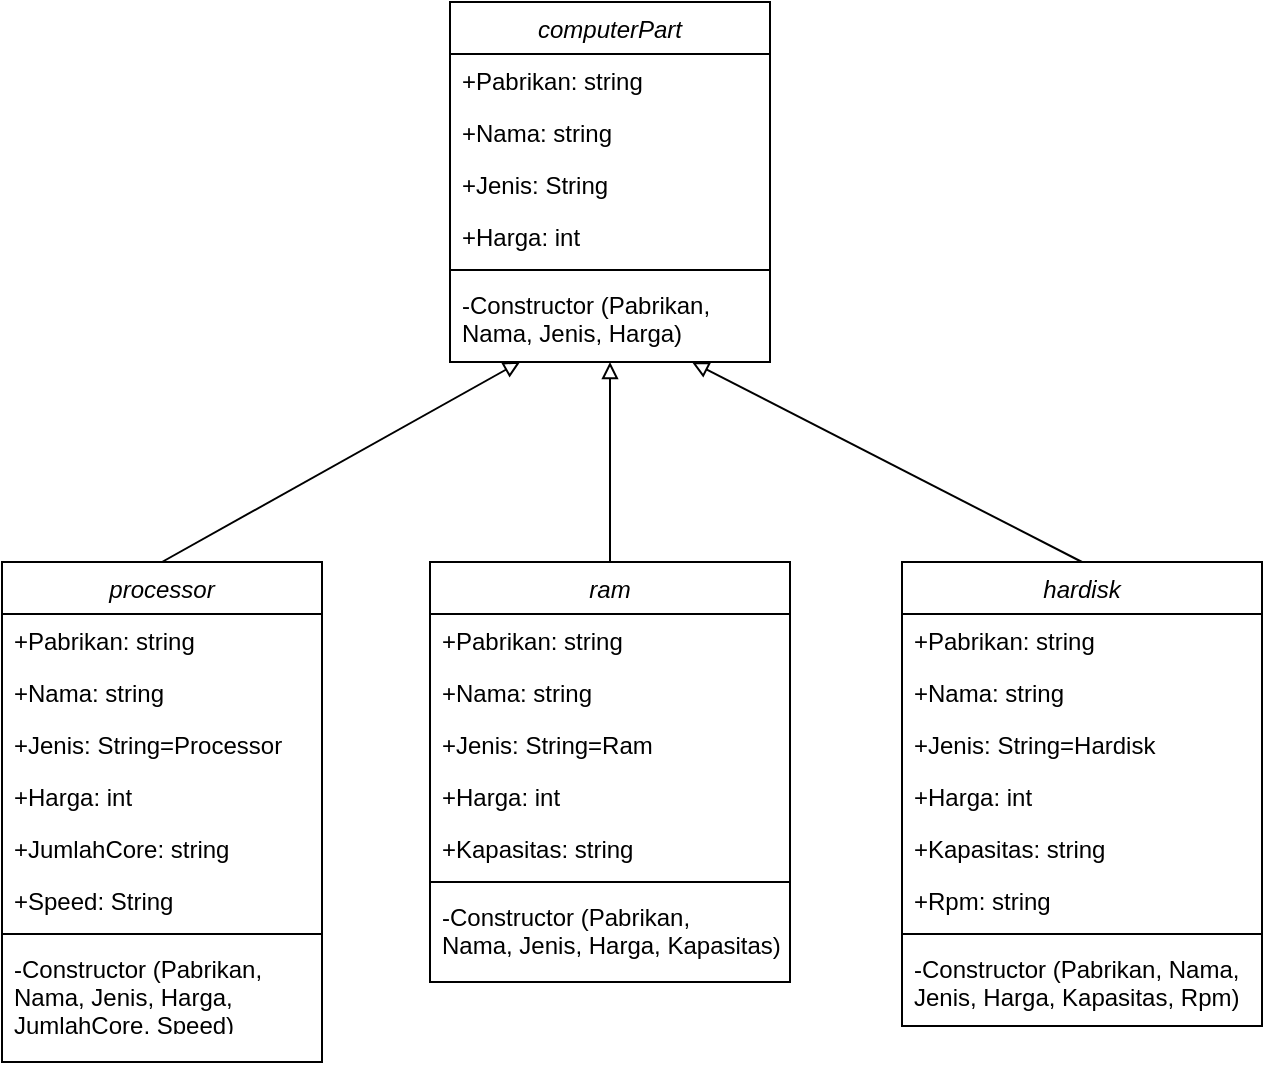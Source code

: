 <mxfile version="17.1.2" type="device"><diagram id="C5RBs43oDa-KdzZeNtuy" name="Page-1"><mxGraphModel dx="1038" dy="547" grid="1" gridSize="10" guides="1" tooltips="1" connect="1" arrows="1" fold="1" page="1" pageScale="1" pageWidth="827" pageHeight="1169" math="0" shadow="0"><root><mxCell id="WIyWlLk6GJQsqaUBKTNV-0"/><mxCell id="WIyWlLk6GJQsqaUBKTNV-1" parent="WIyWlLk6GJQsqaUBKTNV-0"/><mxCell id="zkfFHV4jXpPFQw0GAbJ--0" value="computerPart" style="swimlane;fontStyle=2;align=center;verticalAlign=top;childLayout=stackLayout;horizontal=1;startSize=26;horizontalStack=0;resizeParent=1;resizeLast=0;collapsible=1;marginBottom=0;rounded=0;shadow=0;strokeWidth=1;" parent="WIyWlLk6GJQsqaUBKTNV-1" vertex="1"><mxGeometry x="334" y="100" width="160" height="180" as="geometry"><mxRectangle x="230" y="140" width="160" height="26" as="alternateBounds"/></mxGeometry></mxCell><mxCell id="zkfFHV4jXpPFQw0GAbJ--1" value="+Pabrikan: string" style="text;align=left;verticalAlign=top;spacingLeft=4;spacingRight=4;overflow=hidden;rotatable=0;points=[[0,0.5],[1,0.5]];portConstraint=eastwest;" parent="zkfFHV4jXpPFQw0GAbJ--0" vertex="1"><mxGeometry y="26" width="160" height="26" as="geometry"/></mxCell><mxCell id="zkfFHV4jXpPFQw0GAbJ--2" value="+Nama: string" style="text;align=left;verticalAlign=top;spacingLeft=4;spacingRight=4;overflow=hidden;rotatable=0;points=[[0,0.5],[1,0.5]];portConstraint=eastwest;rounded=0;shadow=0;html=0;" parent="zkfFHV4jXpPFQw0GAbJ--0" vertex="1"><mxGeometry y="52" width="160" height="26" as="geometry"/></mxCell><mxCell id="zkfFHV4jXpPFQw0GAbJ--3" value="+Jenis: String" style="text;align=left;verticalAlign=top;spacingLeft=4;spacingRight=4;overflow=hidden;rotatable=0;points=[[0,0.5],[1,0.5]];portConstraint=eastwest;rounded=0;shadow=0;html=0;" parent="zkfFHV4jXpPFQw0GAbJ--0" vertex="1"><mxGeometry y="78" width="160" height="26" as="geometry"/></mxCell><mxCell id="_2s5pq9ld7TEJMhjfI2l-0" value="+Harga: int" style="text;align=left;verticalAlign=top;spacingLeft=4;spacingRight=4;overflow=hidden;rotatable=0;points=[[0,0.5],[1,0.5]];portConstraint=eastwest;rounded=0;shadow=0;html=0;" vertex="1" parent="zkfFHV4jXpPFQw0GAbJ--0"><mxGeometry y="104" width="160" height="26" as="geometry"/></mxCell><mxCell id="zkfFHV4jXpPFQw0GAbJ--4" value="" style="line;html=1;strokeWidth=1;align=left;verticalAlign=middle;spacingTop=-1;spacingLeft=3;spacingRight=3;rotatable=0;labelPosition=right;points=[];portConstraint=eastwest;" parent="zkfFHV4jXpPFQw0GAbJ--0" vertex="1"><mxGeometry y="130" width="160" height="8" as="geometry"/></mxCell><mxCell id="zkfFHV4jXpPFQw0GAbJ--5" value="-Constructor (Pabrikan, &#10;Nama, Jenis, Harga)" style="text;align=left;verticalAlign=top;spacingLeft=4;spacingRight=4;overflow=hidden;rotatable=0;points=[[0,0.5],[1,0.5]];portConstraint=eastwest;" parent="zkfFHV4jXpPFQw0GAbJ--0" vertex="1"><mxGeometry y="138" width="160" height="42" as="geometry"/></mxCell><mxCell id="_2s5pq9ld7TEJMhjfI2l-30" style="rounded=0;orthogonalLoop=1;jettySize=auto;html=1;exitX=0.5;exitY=0;exitDx=0;exitDy=0;endArrow=block;endFill=0;entryX=0.22;entryY=0.995;entryDx=0;entryDy=0;entryPerimeter=0;" edge="1" parent="WIyWlLk6GJQsqaUBKTNV-1" source="_2s5pq9ld7TEJMhjfI2l-1" target="zkfFHV4jXpPFQw0GAbJ--5"><mxGeometry relative="1" as="geometry"><mxPoint x="370" y="290" as="targetPoint"/></mxGeometry></mxCell><mxCell id="_2s5pq9ld7TEJMhjfI2l-1" value="processor" style="swimlane;fontStyle=2;align=center;verticalAlign=top;childLayout=stackLayout;horizontal=1;startSize=26;horizontalStack=0;resizeParent=1;resizeLast=0;collapsible=1;marginBottom=0;rounded=0;shadow=0;strokeWidth=1;" vertex="1" parent="WIyWlLk6GJQsqaUBKTNV-1"><mxGeometry x="110" y="380" width="160" height="250" as="geometry"><mxRectangle x="230" y="140" width="160" height="26" as="alternateBounds"/></mxGeometry></mxCell><mxCell id="_2s5pq9ld7TEJMhjfI2l-2" value="+Pabrikan: string" style="text;align=left;verticalAlign=top;spacingLeft=4;spacingRight=4;overflow=hidden;rotatable=0;points=[[0,0.5],[1,0.5]];portConstraint=eastwest;" vertex="1" parent="_2s5pq9ld7TEJMhjfI2l-1"><mxGeometry y="26" width="160" height="26" as="geometry"/></mxCell><mxCell id="_2s5pq9ld7TEJMhjfI2l-3" value="+Nama: string" style="text;align=left;verticalAlign=top;spacingLeft=4;spacingRight=4;overflow=hidden;rotatable=0;points=[[0,0.5],[1,0.5]];portConstraint=eastwest;rounded=0;shadow=0;html=0;" vertex="1" parent="_2s5pq9ld7TEJMhjfI2l-1"><mxGeometry y="52" width="160" height="26" as="geometry"/></mxCell><mxCell id="_2s5pq9ld7TEJMhjfI2l-4" value="+Jenis: String=Processor" style="text;align=left;verticalAlign=top;spacingLeft=4;spacingRight=4;overflow=hidden;rotatable=0;points=[[0,0.5],[1,0.5]];portConstraint=eastwest;rounded=0;shadow=0;html=0;" vertex="1" parent="_2s5pq9ld7TEJMhjfI2l-1"><mxGeometry y="78" width="160" height="26" as="geometry"/></mxCell><mxCell id="_2s5pq9ld7TEJMhjfI2l-5" value="+Harga: int" style="text;align=left;verticalAlign=top;spacingLeft=4;spacingRight=4;overflow=hidden;rotatable=0;points=[[0,0.5],[1,0.5]];portConstraint=eastwest;rounded=0;shadow=0;html=0;" vertex="1" parent="_2s5pq9ld7TEJMhjfI2l-1"><mxGeometry y="104" width="160" height="26" as="geometry"/></mxCell><mxCell id="_2s5pq9ld7TEJMhjfI2l-9" value="+JumlahCore: string" style="text;align=left;verticalAlign=top;spacingLeft=4;spacingRight=4;overflow=hidden;rotatable=0;points=[[0,0.5],[1,0.5]];portConstraint=eastwest;rounded=0;shadow=0;html=0;" vertex="1" parent="_2s5pq9ld7TEJMhjfI2l-1"><mxGeometry y="130" width="160" height="26" as="geometry"/></mxCell><mxCell id="_2s5pq9ld7TEJMhjfI2l-8" value="+Speed: String" style="text;align=left;verticalAlign=top;spacingLeft=4;spacingRight=4;overflow=hidden;rotatable=0;points=[[0,0.5],[1,0.5]];portConstraint=eastwest;rounded=0;shadow=0;html=0;" vertex="1" parent="_2s5pq9ld7TEJMhjfI2l-1"><mxGeometry y="156" width="160" height="26" as="geometry"/></mxCell><mxCell id="_2s5pq9ld7TEJMhjfI2l-6" value="" style="line;html=1;strokeWidth=1;align=left;verticalAlign=middle;spacingTop=-1;spacingLeft=3;spacingRight=3;rotatable=0;labelPosition=right;points=[];portConstraint=eastwest;" vertex="1" parent="_2s5pq9ld7TEJMhjfI2l-1"><mxGeometry y="182" width="160" height="8" as="geometry"/></mxCell><mxCell id="_2s5pq9ld7TEJMhjfI2l-7" value="-Constructor (Pabrikan, &#10;Nama, Jenis, Harga, &#10;JumlahCore, Speed)" style="text;align=left;verticalAlign=top;spacingLeft=4;spacingRight=4;overflow=hidden;rotatable=0;points=[[0,0.5],[1,0.5]];portConstraint=eastwest;" vertex="1" parent="_2s5pq9ld7TEJMhjfI2l-1"><mxGeometry y="190" width="160" height="42" as="geometry"/></mxCell><mxCell id="_2s5pq9ld7TEJMhjfI2l-32" style="edgeStyle=none;rounded=0;orthogonalLoop=1;jettySize=auto;html=1;endArrow=block;endFill=0;" edge="1" parent="WIyWlLk6GJQsqaUBKTNV-1" source="_2s5pq9ld7TEJMhjfI2l-11" target="zkfFHV4jXpPFQw0GAbJ--5"><mxGeometry relative="1" as="geometry"/></mxCell><mxCell id="_2s5pq9ld7TEJMhjfI2l-11" value="ram" style="swimlane;fontStyle=2;align=center;verticalAlign=top;childLayout=stackLayout;horizontal=1;startSize=26;horizontalStack=0;resizeParent=1;resizeLast=0;collapsible=1;marginBottom=0;rounded=0;shadow=0;strokeWidth=1;" vertex="1" parent="WIyWlLk6GJQsqaUBKTNV-1"><mxGeometry x="324" y="380" width="180" height="210" as="geometry"><mxRectangle x="230" y="140" width="160" height="26" as="alternateBounds"/></mxGeometry></mxCell><mxCell id="_2s5pq9ld7TEJMhjfI2l-12" value="+Pabrikan: string" style="text;align=left;verticalAlign=top;spacingLeft=4;spacingRight=4;overflow=hidden;rotatable=0;points=[[0,0.5],[1,0.5]];portConstraint=eastwest;" vertex="1" parent="_2s5pq9ld7TEJMhjfI2l-11"><mxGeometry y="26" width="180" height="26" as="geometry"/></mxCell><mxCell id="_2s5pq9ld7TEJMhjfI2l-13" value="+Nama: string" style="text;align=left;verticalAlign=top;spacingLeft=4;spacingRight=4;overflow=hidden;rotatable=0;points=[[0,0.5],[1,0.5]];portConstraint=eastwest;rounded=0;shadow=0;html=0;" vertex="1" parent="_2s5pq9ld7TEJMhjfI2l-11"><mxGeometry y="52" width="180" height="26" as="geometry"/></mxCell><mxCell id="_2s5pq9ld7TEJMhjfI2l-14" value="+Jenis: String=Ram" style="text;align=left;verticalAlign=top;spacingLeft=4;spacingRight=4;overflow=hidden;rotatable=0;points=[[0,0.5],[1,0.5]];portConstraint=eastwest;rounded=0;shadow=0;html=0;" vertex="1" parent="_2s5pq9ld7TEJMhjfI2l-11"><mxGeometry y="78" width="180" height="26" as="geometry"/></mxCell><mxCell id="_2s5pq9ld7TEJMhjfI2l-15" value="+Harga: int" style="text;align=left;verticalAlign=top;spacingLeft=4;spacingRight=4;overflow=hidden;rotatable=0;points=[[0,0.5],[1,0.5]];portConstraint=eastwest;rounded=0;shadow=0;html=0;" vertex="1" parent="_2s5pq9ld7TEJMhjfI2l-11"><mxGeometry y="104" width="180" height="26" as="geometry"/></mxCell><mxCell id="_2s5pq9ld7TEJMhjfI2l-16" value="+Kapasitas: string" style="text;align=left;verticalAlign=top;spacingLeft=4;spacingRight=4;overflow=hidden;rotatable=0;points=[[0,0.5],[1,0.5]];portConstraint=eastwest;rounded=0;shadow=0;html=0;" vertex="1" parent="_2s5pq9ld7TEJMhjfI2l-11"><mxGeometry y="130" width="180" height="26" as="geometry"/></mxCell><mxCell id="_2s5pq9ld7TEJMhjfI2l-18" value="" style="line;html=1;strokeWidth=1;align=left;verticalAlign=middle;spacingTop=-1;spacingLeft=3;spacingRight=3;rotatable=0;labelPosition=right;points=[];portConstraint=eastwest;" vertex="1" parent="_2s5pq9ld7TEJMhjfI2l-11"><mxGeometry y="156" width="180" height="8" as="geometry"/></mxCell><mxCell id="_2s5pq9ld7TEJMhjfI2l-19" value="-Constructor (Pabrikan, &#10;Nama, Jenis, Harga, Kapasitas)" style="text;align=left;verticalAlign=top;spacingLeft=4;spacingRight=4;overflow=hidden;rotatable=0;points=[[0,0.5],[1,0.5]];portConstraint=eastwest;" vertex="1" parent="_2s5pq9ld7TEJMhjfI2l-11"><mxGeometry y="164" width="180" height="42" as="geometry"/></mxCell><mxCell id="_2s5pq9ld7TEJMhjfI2l-31" style="edgeStyle=none;rounded=0;orthogonalLoop=1;jettySize=auto;html=1;endArrow=block;endFill=0;exitX=0.5;exitY=0;exitDx=0;exitDy=0;strokeWidth=1;jumpSize=6;" edge="1" parent="WIyWlLk6GJQsqaUBKTNV-1" source="_2s5pq9ld7TEJMhjfI2l-20" target="zkfFHV4jXpPFQw0GAbJ--5"><mxGeometry relative="1" as="geometry"><mxPoint x="447" y="284" as="targetPoint"/></mxGeometry></mxCell><mxCell id="_2s5pq9ld7TEJMhjfI2l-20" value="hardisk" style="swimlane;fontStyle=2;align=center;verticalAlign=top;childLayout=stackLayout;horizontal=1;startSize=26;horizontalStack=0;resizeParent=1;resizeLast=0;collapsible=1;marginBottom=0;rounded=0;shadow=0;strokeWidth=1;" vertex="1" parent="WIyWlLk6GJQsqaUBKTNV-1"><mxGeometry x="560" y="380" width="180" height="232" as="geometry"><mxRectangle x="230" y="140" width="160" height="26" as="alternateBounds"/></mxGeometry></mxCell><mxCell id="_2s5pq9ld7TEJMhjfI2l-21" value="+Pabrikan: string" style="text;align=left;verticalAlign=top;spacingLeft=4;spacingRight=4;overflow=hidden;rotatable=0;points=[[0,0.5],[1,0.5]];portConstraint=eastwest;" vertex="1" parent="_2s5pq9ld7TEJMhjfI2l-20"><mxGeometry y="26" width="180" height="26" as="geometry"/></mxCell><mxCell id="_2s5pq9ld7TEJMhjfI2l-22" value="+Nama: string" style="text;align=left;verticalAlign=top;spacingLeft=4;spacingRight=4;overflow=hidden;rotatable=0;points=[[0,0.5],[1,0.5]];portConstraint=eastwest;rounded=0;shadow=0;html=0;" vertex="1" parent="_2s5pq9ld7TEJMhjfI2l-20"><mxGeometry y="52" width="180" height="26" as="geometry"/></mxCell><mxCell id="_2s5pq9ld7TEJMhjfI2l-23" value="+Jenis: String=Hardisk" style="text;align=left;verticalAlign=top;spacingLeft=4;spacingRight=4;overflow=hidden;rotatable=0;points=[[0,0.5],[1,0.5]];portConstraint=eastwest;rounded=0;shadow=0;html=0;" vertex="1" parent="_2s5pq9ld7TEJMhjfI2l-20"><mxGeometry y="78" width="180" height="26" as="geometry"/></mxCell><mxCell id="_2s5pq9ld7TEJMhjfI2l-24" value="+Harga: int" style="text;align=left;verticalAlign=top;spacingLeft=4;spacingRight=4;overflow=hidden;rotatable=0;points=[[0,0.5],[1,0.5]];portConstraint=eastwest;rounded=0;shadow=0;html=0;" vertex="1" parent="_2s5pq9ld7TEJMhjfI2l-20"><mxGeometry y="104" width="180" height="26" as="geometry"/></mxCell><mxCell id="_2s5pq9ld7TEJMhjfI2l-25" value="+Kapasitas: string" style="text;align=left;verticalAlign=top;spacingLeft=4;spacingRight=4;overflow=hidden;rotatable=0;points=[[0,0.5],[1,0.5]];portConstraint=eastwest;rounded=0;shadow=0;html=0;" vertex="1" parent="_2s5pq9ld7TEJMhjfI2l-20"><mxGeometry y="130" width="180" height="26" as="geometry"/></mxCell><mxCell id="_2s5pq9ld7TEJMhjfI2l-28" value="+Rpm: string" style="text;align=left;verticalAlign=top;spacingLeft=4;spacingRight=4;overflow=hidden;rotatable=0;points=[[0,0.5],[1,0.5]];portConstraint=eastwest;rounded=0;shadow=0;html=0;" vertex="1" parent="_2s5pq9ld7TEJMhjfI2l-20"><mxGeometry y="156" width="180" height="26" as="geometry"/></mxCell><mxCell id="_2s5pq9ld7TEJMhjfI2l-26" value="" style="line;html=1;strokeWidth=1;align=left;verticalAlign=middle;spacingTop=-1;spacingLeft=3;spacingRight=3;rotatable=0;labelPosition=right;points=[];portConstraint=eastwest;" vertex="1" parent="_2s5pq9ld7TEJMhjfI2l-20"><mxGeometry y="182" width="180" height="8" as="geometry"/></mxCell><mxCell id="_2s5pq9ld7TEJMhjfI2l-27" value="-Constructor (Pabrikan, Nama, &#10;Jenis, Harga, Kapasitas, Rpm)" style="text;align=left;verticalAlign=top;spacingLeft=4;spacingRight=4;overflow=hidden;rotatable=0;points=[[0,0.5],[1,0.5]];portConstraint=eastwest;" vertex="1" parent="_2s5pq9ld7TEJMhjfI2l-20"><mxGeometry y="190" width="180" height="42" as="geometry"/></mxCell></root></mxGraphModel></diagram></mxfile>